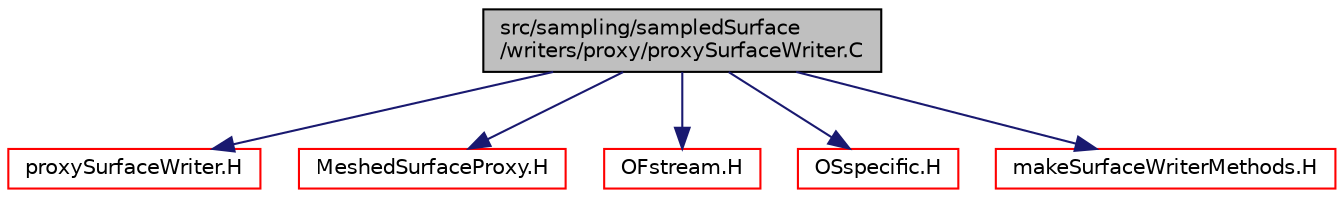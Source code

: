 digraph "src/sampling/sampledSurface/writers/proxy/proxySurfaceWriter.C"
{
  bgcolor="transparent";
  edge [fontname="Helvetica",fontsize="10",labelfontname="Helvetica",labelfontsize="10"];
  node [fontname="Helvetica",fontsize="10",shape=record];
  Node1 [label="src/sampling/sampledSurface\l/writers/proxy/proxySurfaceWriter.C",height=0.2,width=0.4,color="black", fillcolor="grey75", style="filled", fontcolor="black"];
  Node1 -> Node2 [color="midnightblue",fontsize="10",style="solid",fontname="Helvetica"];
  Node2 [label="proxySurfaceWriter.H",height=0.2,width=0.4,color="red",URL="$a09740.html"];
  Node1 -> Node3 [color="midnightblue",fontsize="10",style="solid",fontname="Helvetica"];
  Node3 [label="MeshedSurfaceProxy.H",height=0.2,width=0.4,color="red",URL="$a09818.html"];
  Node1 -> Node4 [color="midnightblue",fontsize="10",style="solid",fontname="Helvetica"];
  Node4 [label="OFstream.H",height=0.2,width=0.4,color="red",URL="$a07771.html"];
  Node1 -> Node5 [color="midnightblue",fontsize="10",style="solid",fontname="Helvetica"];
  Node5 [label="OSspecific.H",height=0.2,width=0.4,color="red",URL="$a08211.html",tooltip="Functions used by OpenFOAM that are specific to POSIX compliant operating systems and need to be repl..."];
  Node1 -> Node6 [color="midnightblue",fontsize="10",style="solid",fontname="Helvetica"];
  Node6 [label="makeSurfaceWriterMethods.H",height=0.2,width=0.4,color="red",URL="$a09735.html",tooltip="Convenience macros for instantiating writer methods for surfaceWriter classes. "];
}

